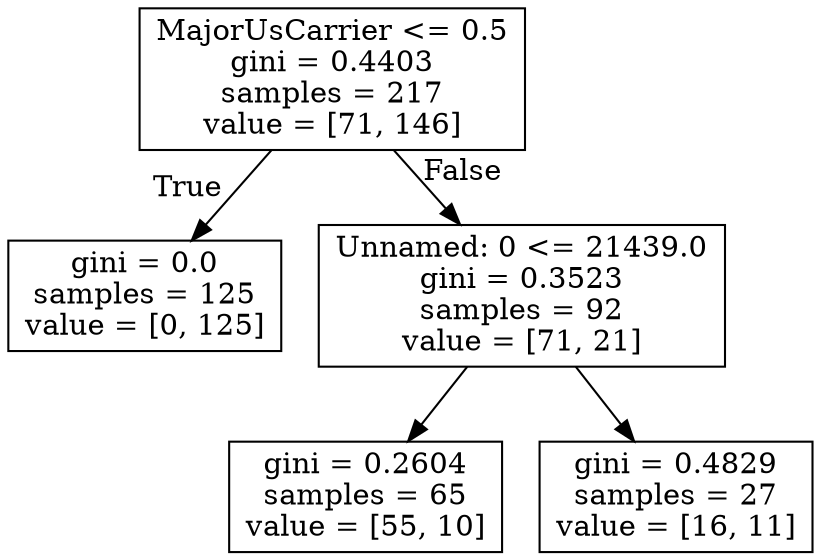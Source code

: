 digraph Tree {
node [shape=box] ;
0 [label="MajorUsCarrier <= 0.5\ngini = 0.4403\nsamples = 217\nvalue = [71, 146]"] ;
1 [label="gini = 0.0\nsamples = 125\nvalue = [0, 125]"] ;
0 -> 1 [labeldistance=2.5, labelangle=45, headlabel="True"] ;
2 [label="Unnamed: 0 <= 21439.0\ngini = 0.3523\nsamples = 92\nvalue = [71, 21]"] ;
0 -> 2 [labeldistance=2.5, labelangle=-45, headlabel="False"] ;
3 [label="gini = 0.2604\nsamples = 65\nvalue = [55, 10]"] ;
2 -> 3 ;
4 [label="gini = 0.4829\nsamples = 27\nvalue = [16, 11]"] ;
2 -> 4 ;
}